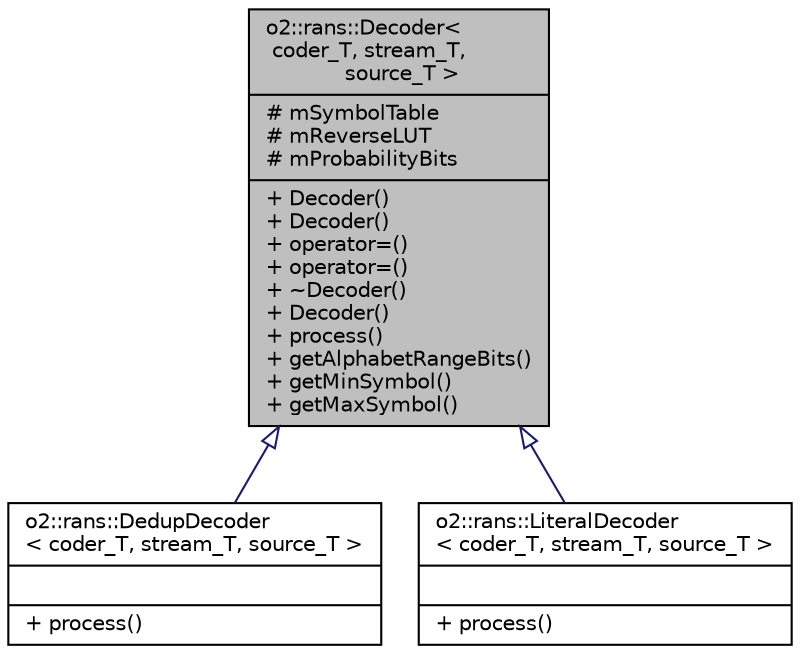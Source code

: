 digraph "o2::rans::Decoder&lt; coder_T, stream_T, source_T &gt;"
{
 // INTERACTIVE_SVG=YES
  bgcolor="transparent";
  edge [fontname="Helvetica",fontsize="10",labelfontname="Helvetica",labelfontsize="10"];
  node [fontname="Helvetica",fontsize="10",shape=record];
  Node0 [label="{o2::rans::Decoder\<\l coder_T, stream_T,\l source_T \>\n|# mSymbolTable\l# mReverseLUT\l# mProbabilityBits\l|+ Decoder()\l+ Decoder()\l+ operator=()\l+ operator=()\l+ ~Decoder()\l+ Decoder()\l+ process()\l+ getAlphabetRangeBits()\l+ getMinSymbol()\l+ getMaxSymbol()\l}",height=0.2,width=0.4,color="black", fillcolor="grey75", style="filled", fontcolor="black"];
  Node0 -> Node1 [dir="back",color="midnightblue",fontsize="10",style="solid",arrowtail="onormal",fontname="Helvetica"];
  Node1 [label="{o2::rans::DedupDecoder\l\< coder_T, stream_T, source_T \>\n||+ process()\l}",height=0.2,width=0.4,color="black",URL="$de/d18/classo2_1_1rans_1_1DedupDecoder.html"];
  Node0 -> Node2 [dir="back",color="midnightblue",fontsize="10",style="solid",arrowtail="onormal",fontname="Helvetica"];
  Node2 [label="{o2::rans::LiteralDecoder\l\< coder_T, stream_T, source_T \>\n||+ process()\l}",height=0.2,width=0.4,color="black",URL="$d5/d38/classo2_1_1rans_1_1LiteralDecoder.html"];
}
